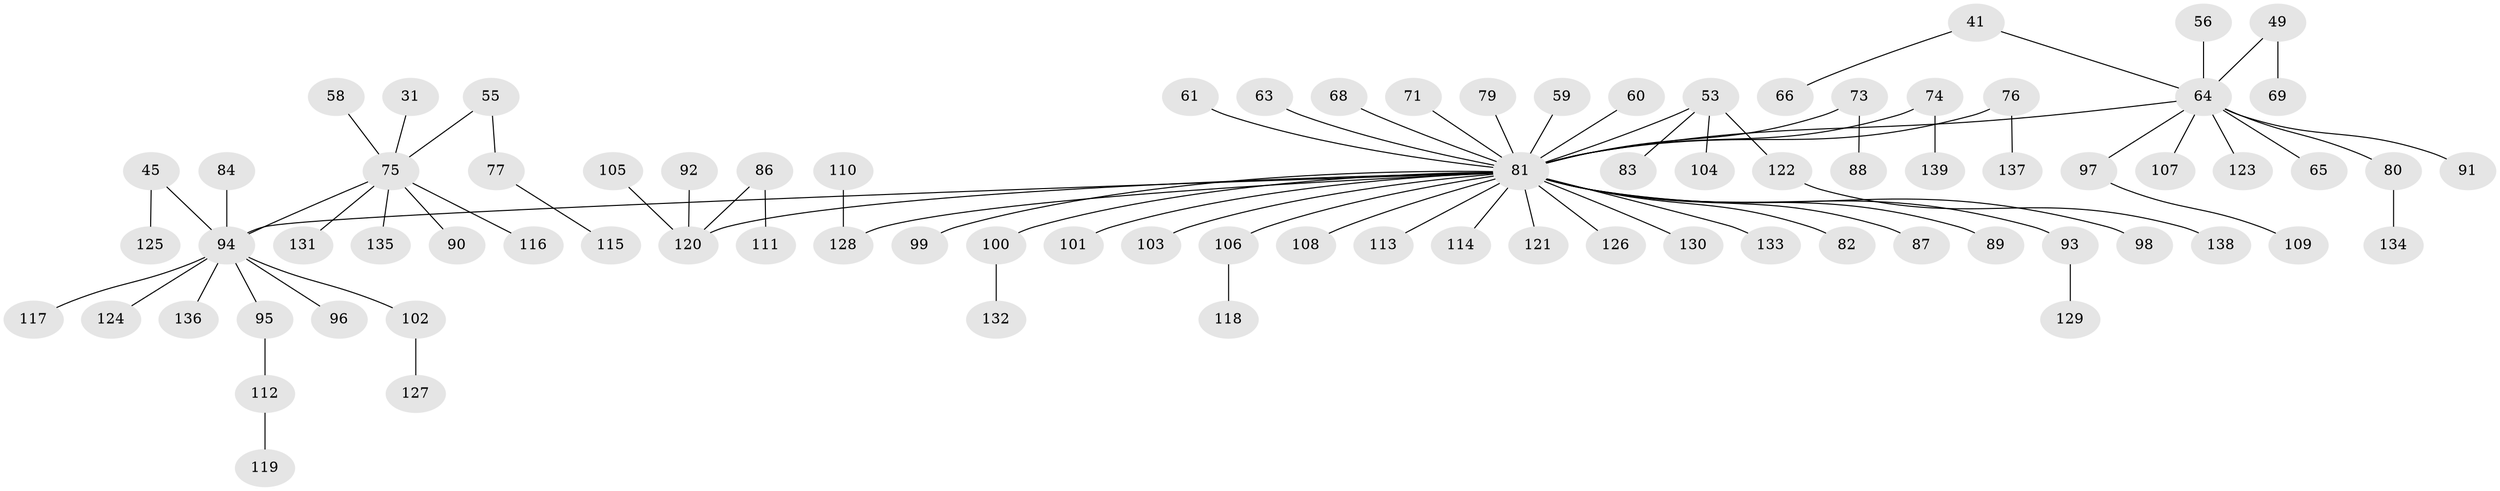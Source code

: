 // original degree distribution, {9: 0.007194244604316547, 1: 0.5179856115107914, 3: 0.09352517985611511, 6: 0.014388489208633094, 5: 0.02877697841726619, 4: 0.08633093525179857, 2: 0.2446043165467626, 8: 0.007194244604316547}
// Generated by graph-tools (version 1.1) at 2025/56/03/04/25 21:56:50]
// undirected, 83 vertices, 82 edges
graph export_dot {
graph [start="1"]
  node [color=gray90,style=filled];
  31;
  41;
  45;
  49;
  53;
  55;
  56;
  58;
  59;
  60;
  61;
  63;
  64 [super="+11+8+26"];
  65;
  66;
  68;
  69;
  71;
  73;
  74;
  75 [super="+50+33+36"];
  76;
  77;
  79;
  80;
  81 [super="+78+30+43+35+47+42"];
  82;
  83;
  84;
  86 [super="+72+85"];
  87;
  88;
  89;
  90;
  91;
  92;
  93;
  94 [super="+15+13+21+40+19+23+24+28+38+29+44+54+57"];
  95;
  96;
  97 [super="+70"];
  98;
  99;
  100;
  101;
  102;
  103;
  104;
  105;
  106;
  107;
  108;
  109;
  110;
  111;
  112;
  113;
  114;
  115;
  116;
  117;
  118;
  119;
  120 [super="+52"];
  121;
  122;
  123;
  124;
  125;
  126;
  127;
  128 [super="+62"];
  129;
  130;
  131;
  132;
  133;
  134;
  135;
  136;
  137;
  138;
  139;
  31 -- 75;
  41 -- 66;
  41 -- 64;
  45 -- 125;
  45 -- 94;
  49 -- 69;
  49 -- 64;
  53 -- 83;
  53 -- 104;
  53 -- 122;
  53 -- 81;
  55 -- 77;
  55 -- 75;
  56 -- 64;
  58 -- 75;
  59 -- 81;
  60 -- 81;
  61 -- 81;
  63 -- 81;
  64 -- 80;
  64 -- 65;
  64 -- 107;
  64 -- 123;
  64 -- 91;
  64 -- 97;
  64 -- 81;
  68 -- 81;
  71 -- 81;
  73 -- 88;
  73 -- 81;
  74 -- 139;
  74 -- 81;
  75 -- 116;
  75 -- 131;
  75 -- 90;
  75 -- 94;
  75 -- 135;
  76 -- 137;
  76 -- 81;
  77 -- 115;
  79 -- 81;
  80 -- 134;
  81 -- 93;
  81 -- 103;
  81 -- 128;
  81 -- 130;
  81 -- 133;
  81 -- 82;
  81 -- 87;
  81 -- 89;
  81 -- 94;
  81 -- 98;
  81 -- 99;
  81 -- 100;
  81 -- 108;
  81 -- 113;
  81 -- 114;
  81 -- 121;
  81 -- 126;
  81 -- 106;
  81 -- 101;
  81 -- 120;
  84 -- 94;
  86 -- 111;
  86 -- 120;
  92 -- 120;
  93 -- 129;
  94 -- 95;
  94 -- 136;
  94 -- 124;
  94 -- 96;
  94 -- 117;
  94 -- 102;
  95 -- 112;
  97 -- 109;
  100 -- 132;
  102 -- 127;
  105 -- 120;
  106 -- 118;
  110 -- 128;
  112 -- 119;
  122 -- 138;
}
